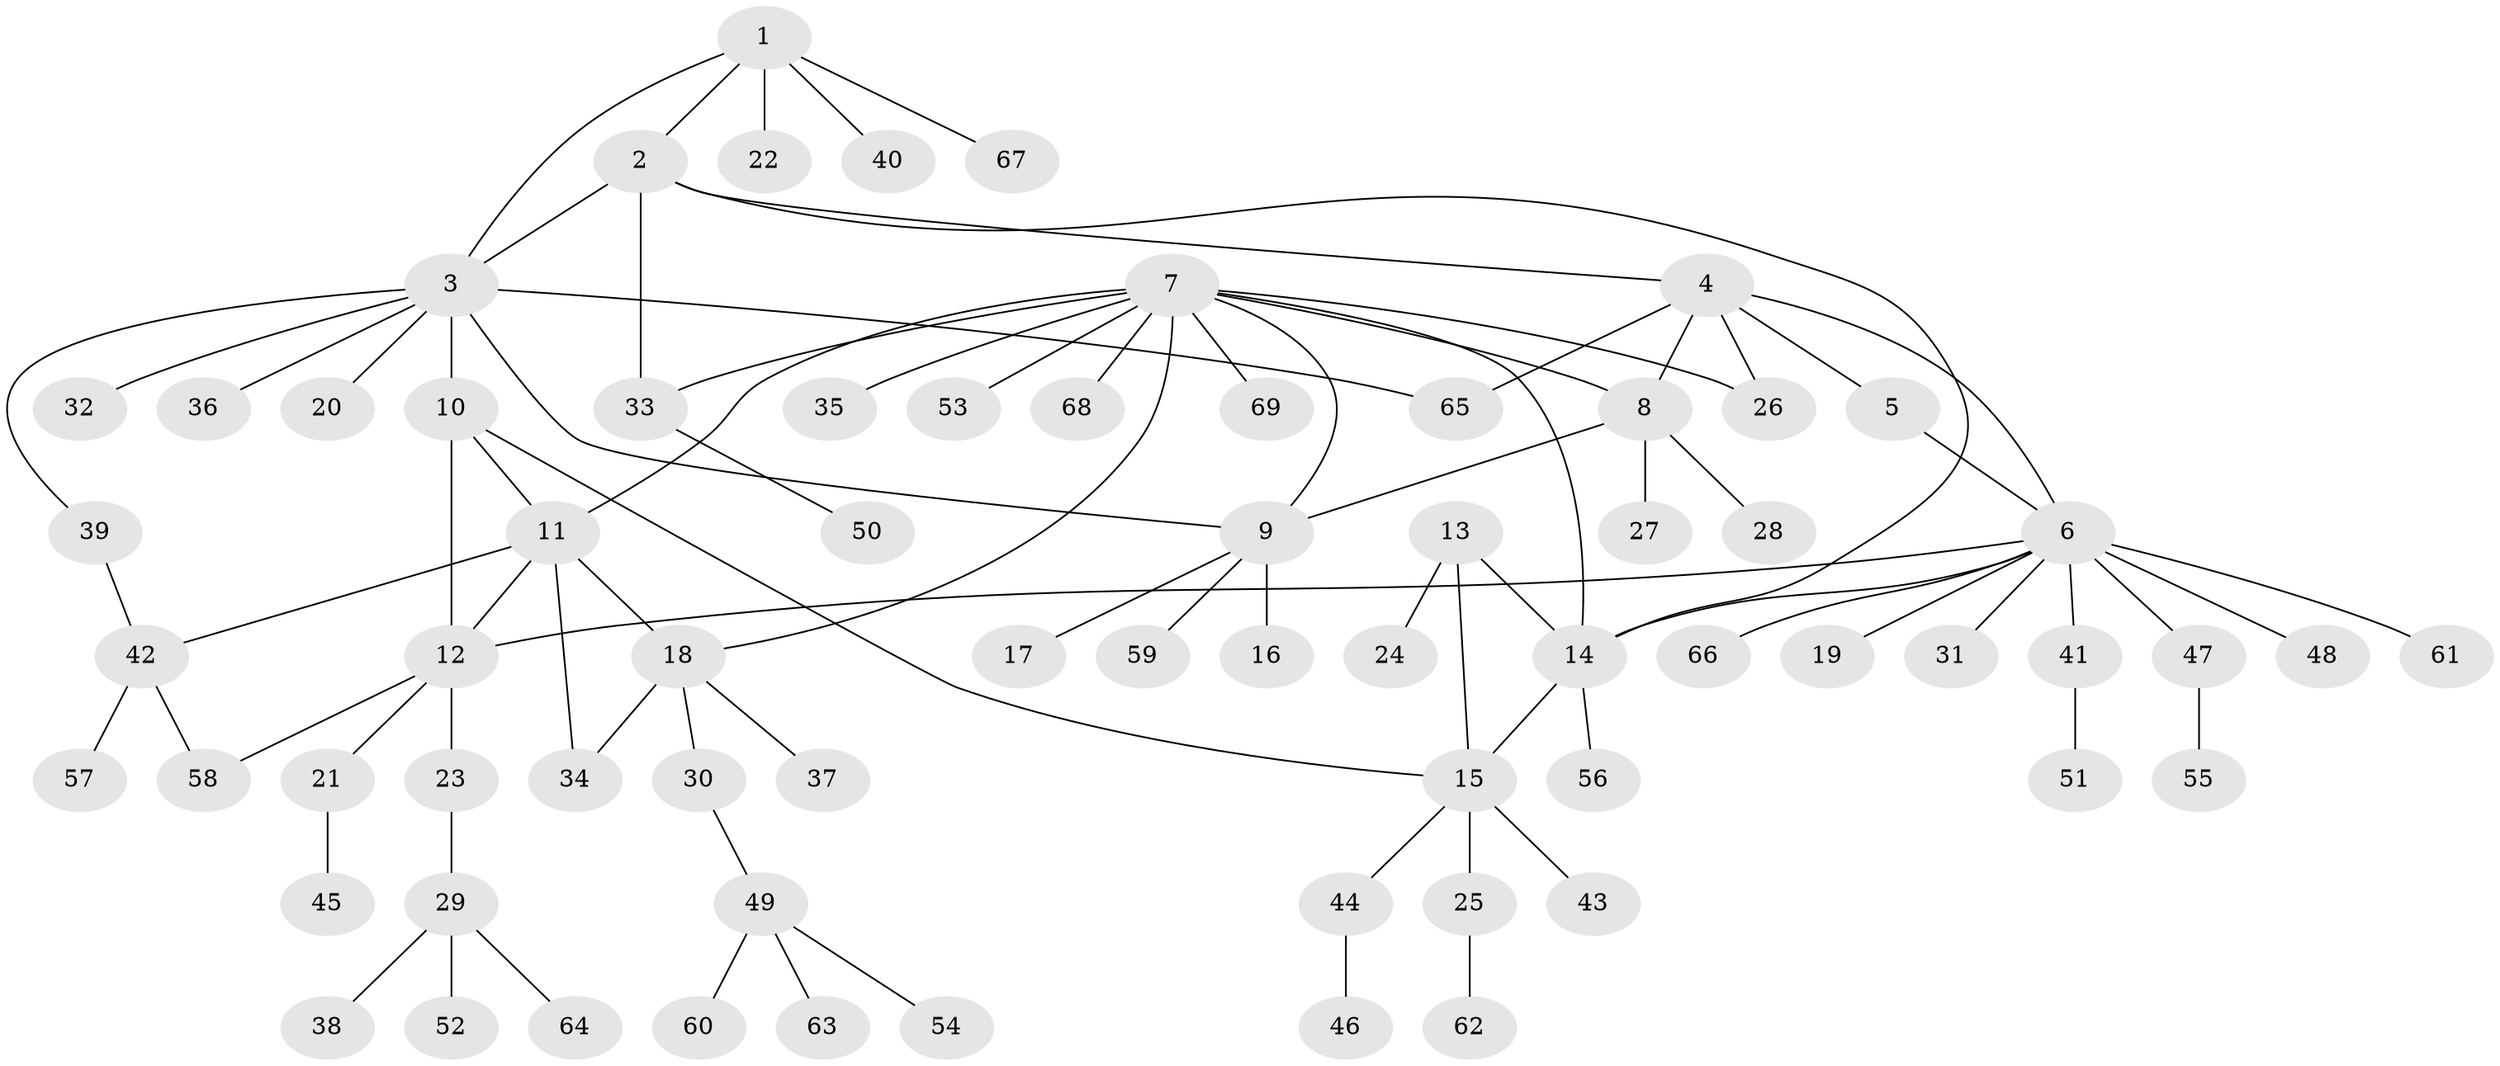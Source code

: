 // Generated by graph-tools (version 1.1) at 2025/26/03/09/25 03:26:45]
// undirected, 69 vertices, 86 edges
graph export_dot {
graph [start="1"]
  node [color=gray90,style=filled];
  1;
  2;
  3;
  4;
  5;
  6;
  7;
  8;
  9;
  10;
  11;
  12;
  13;
  14;
  15;
  16;
  17;
  18;
  19;
  20;
  21;
  22;
  23;
  24;
  25;
  26;
  27;
  28;
  29;
  30;
  31;
  32;
  33;
  34;
  35;
  36;
  37;
  38;
  39;
  40;
  41;
  42;
  43;
  44;
  45;
  46;
  47;
  48;
  49;
  50;
  51;
  52;
  53;
  54;
  55;
  56;
  57;
  58;
  59;
  60;
  61;
  62;
  63;
  64;
  65;
  66;
  67;
  68;
  69;
  1 -- 2;
  1 -- 3;
  1 -- 22;
  1 -- 40;
  1 -- 67;
  2 -- 3;
  2 -- 4;
  2 -- 14;
  2 -- 33;
  3 -- 9;
  3 -- 10;
  3 -- 20;
  3 -- 32;
  3 -- 36;
  3 -- 39;
  3 -- 65;
  4 -- 5;
  4 -- 6;
  4 -- 8;
  4 -- 26;
  4 -- 65;
  5 -- 6;
  6 -- 12;
  6 -- 14;
  6 -- 19;
  6 -- 31;
  6 -- 41;
  6 -- 47;
  6 -- 48;
  6 -- 61;
  6 -- 66;
  7 -- 8;
  7 -- 9;
  7 -- 11;
  7 -- 14;
  7 -- 18;
  7 -- 26;
  7 -- 33;
  7 -- 35;
  7 -- 53;
  7 -- 68;
  7 -- 69;
  8 -- 9;
  8 -- 27;
  8 -- 28;
  9 -- 16;
  9 -- 17;
  9 -- 59;
  10 -- 11;
  10 -- 12;
  10 -- 15;
  11 -- 12;
  11 -- 18;
  11 -- 34;
  11 -- 42;
  12 -- 21;
  12 -- 23;
  12 -- 58;
  13 -- 14;
  13 -- 15;
  13 -- 24;
  14 -- 15;
  14 -- 56;
  15 -- 25;
  15 -- 43;
  15 -- 44;
  18 -- 30;
  18 -- 34;
  18 -- 37;
  21 -- 45;
  23 -- 29;
  25 -- 62;
  29 -- 38;
  29 -- 52;
  29 -- 64;
  30 -- 49;
  33 -- 50;
  39 -- 42;
  41 -- 51;
  42 -- 57;
  42 -- 58;
  44 -- 46;
  47 -- 55;
  49 -- 54;
  49 -- 60;
  49 -- 63;
}

